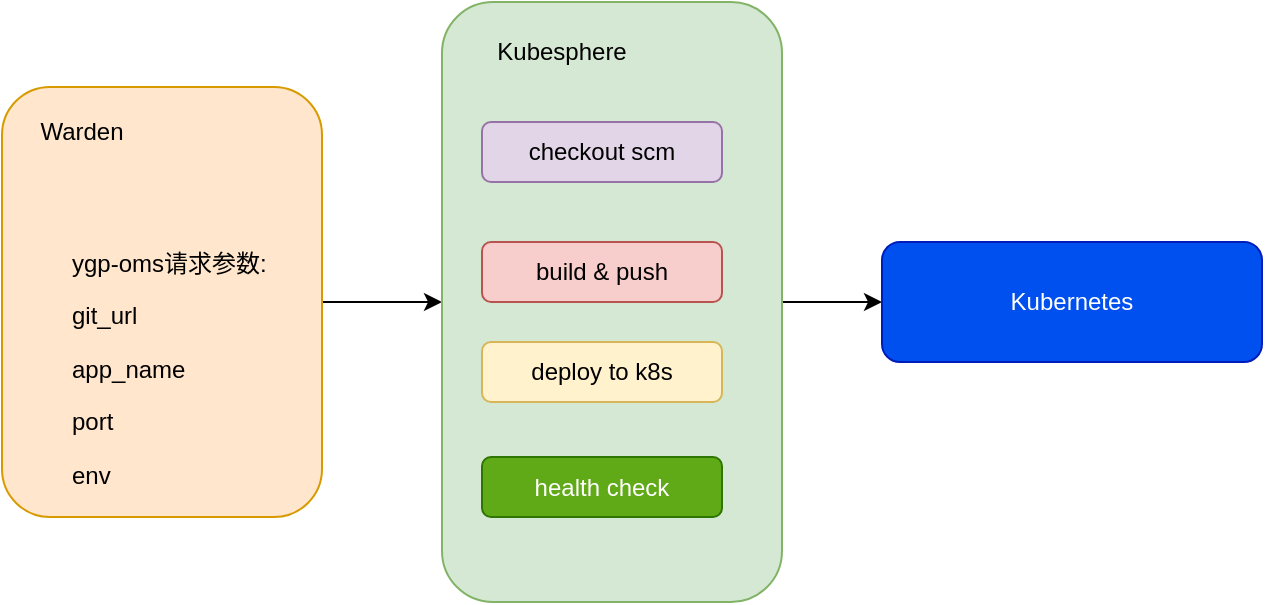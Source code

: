 <mxfile version="21.3.2" type="github">
  <diagram name="Page-1" id="c7558073-3199-34d8-9f00-42111426c3f3">
    <mxGraphModel dx="1434" dy="796" grid="1" gridSize="10" guides="1" tooltips="1" connect="1" arrows="1" fold="1" page="1" pageScale="1" pageWidth="826" pageHeight="1169" background="none" math="0" shadow="0">
      <root>
        <mxCell id="0" />
        <mxCell id="1" parent="0" />
        <mxCell id="sgP60LrEkGnCP9qzuhy7-101" style="edgeStyle=orthogonalEdgeStyle;rounded=0;orthogonalLoop=1;jettySize=auto;html=1;exitX=1;exitY=0.5;exitDx=0;exitDy=0;" edge="1" parent="1" source="sgP60LrEkGnCP9qzuhy7-96" target="sgP60LrEkGnCP9qzuhy7-97">
          <mxGeometry relative="1" as="geometry" />
        </mxCell>
        <mxCell id="sgP60LrEkGnCP9qzuhy7-96" value="" style="rounded=1;whiteSpace=wrap;html=1;fillColor=#ffe6cc;strokeColor=#d79b00;align=left;" vertex="1" parent="1">
          <mxGeometry x="110" y="62.5" width="160" height="215" as="geometry" />
        </mxCell>
        <mxCell id="sgP60LrEkGnCP9qzuhy7-102" value="" style="edgeStyle=orthogonalEdgeStyle;rounded=0;orthogonalLoop=1;jettySize=auto;html=1;" edge="1" parent="1" source="sgP60LrEkGnCP9qzuhy7-97" target="sgP60LrEkGnCP9qzuhy7-98">
          <mxGeometry relative="1" as="geometry" />
        </mxCell>
        <mxCell id="sgP60LrEkGnCP9qzuhy7-97" value="" style="rounded=1;whiteSpace=wrap;html=1;fillColor=#d5e8d4;strokeColor=#82b366;" vertex="1" parent="1">
          <mxGeometry x="330" y="20" width="170" height="300" as="geometry" />
        </mxCell>
        <mxCell id="sgP60LrEkGnCP9qzuhy7-98" value="Kubernetes" style="rounded=1;whiteSpace=wrap;html=1;fillColor=#0050ef;fontColor=#ffffff;strokeColor=#001DBC;" vertex="1" parent="1">
          <mxGeometry x="550" y="140" width="190" height="60" as="geometry" />
        </mxCell>
        <mxCell id="sgP60LrEkGnCP9qzuhy7-106" value="Warden" style="text;html=1;strokeColor=none;fillColor=none;align=center;verticalAlign=middle;whiteSpace=wrap;rounded=0;" vertex="1" parent="1">
          <mxGeometry x="120" y="70" width="60" height="30" as="geometry" />
        </mxCell>
        <mxCell id="sgP60LrEkGnCP9qzuhy7-107" value="Kubesphere" style="text;html=1;strokeColor=none;fillColor=none;align=center;verticalAlign=middle;whiteSpace=wrap;rounded=0;" vertex="1" parent="1">
          <mxGeometry x="360" y="30" width="60" height="30" as="geometry" />
        </mxCell>
        <mxCell id="sgP60LrEkGnCP9qzuhy7-112" value="health check" style="rounded=1;whiteSpace=wrap;html=1;fillColor=#60a917;strokeColor=#2D7600;fontColor=#ffffff;" vertex="1" parent="1">
          <mxGeometry x="350" y="247.5" width="120" height="30" as="geometry" />
        </mxCell>
        <mxCell id="sgP60LrEkGnCP9qzuhy7-113" value="&lt;h1&gt;&lt;br&gt;&lt;/h1&gt;&lt;p&gt;ygp-oms请求参数:&lt;/p&gt;&lt;p&gt;git_url&lt;/p&gt;&lt;p&gt;&lt;span style=&quot;background-color: initial;&quot;&gt;app_name&lt;/span&gt;&lt;/p&gt;&lt;p&gt;&lt;span style=&quot;background-color: initial;&quot;&gt;port&lt;/span&gt;&lt;/p&gt;&lt;p&gt;&lt;span style=&quot;background-color: initial;&quot;&gt;env&lt;/span&gt;&lt;/p&gt;" style="text;html=1;strokeColor=none;fillColor=none;spacing=5;spacingTop=-20;whiteSpace=wrap;overflow=hidden;rounded=0;" vertex="1" parent="1">
          <mxGeometry x="140" y="92.5" width="110" height="180" as="geometry" />
        </mxCell>
        <mxCell id="sgP60LrEkGnCP9qzuhy7-114" value="checkout scm" style="rounded=1;whiteSpace=wrap;html=1;fillColor=#e1d5e7;strokeColor=#9673a6;" vertex="1" parent="1">
          <mxGeometry x="350" y="80" width="120" height="30" as="geometry" />
        </mxCell>
        <mxCell id="sgP60LrEkGnCP9qzuhy7-115" value="build &amp;amp; push" style="rounded=1;whiteSpace=wrap;html=1;fillColor=#f8cecc;strokeColor=#b85450;" vertex="1" parent="1">
          <mxGeometry x="350" y="140" width="120" height="30" as="geometry" />
        </mxCell>
        <mxCell id="sgP60LrEkGnCP9qzuhy7-116" value="deploy to k8s" style="rounded=1;whiteSpace=wrap;html=1;fillColor=#fff2cc;strokeColor=#d6b656;" vertex="1" parent="1">
          <mxGeometry x="350" y="190" width="120" height="30" as="geometry" />
        </mxCell>
      </root>
    </mxGraphModel>
  </diagram>
</mxfile>

